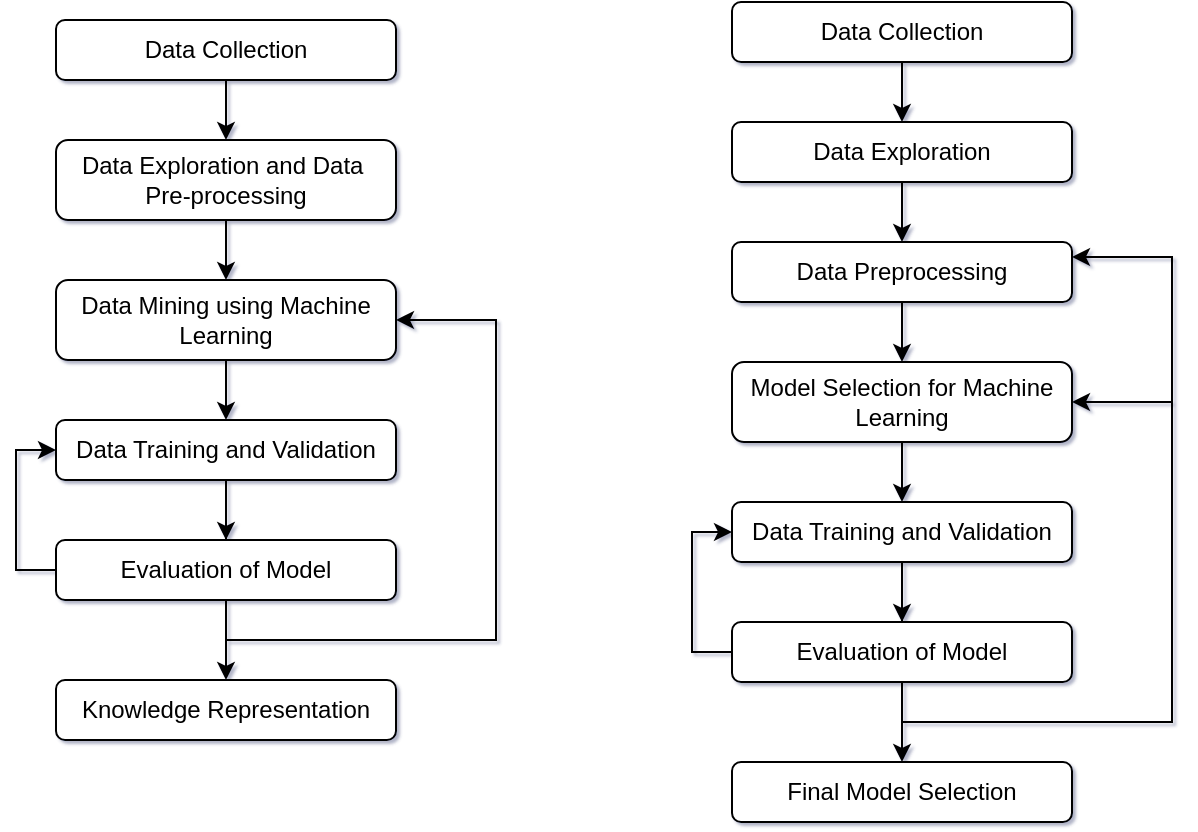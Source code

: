 <mxfile version="16.1.2" type="github">
  <diagram id="FX8i28v6ALJ41eQ0youm" name="Page-1">
    <mxGraphModel dx="782" dy="468" grid="0" gridSize="10" guides="1" tooltips="1" connect="1" arrows="1" fold="1" page="1" pageScale="1" pageWidth="850" pageHeight="1100" math="0" shadow="1">
      <root>
        <mxCell id="0" />
        <mxCell id="1" parent="0" />
        <mxCell id="2RTaUK1AVF6JFANS6o6v-21" style="edgeStyle=orthogonalEdgeStyle;rounded=0;orthogonalLoop=1;jettySize=auto;html=1;entryX=0.5;entryY=0;entryDx=0;entryDy=0;" edge="1" parent="1" source="zBQTuYq3hA4U5t25oT-_-1" target="2RTaUK1AVF6JFANS6o6v-19">
          <mxGeometry relative="1" as="geometry" />
        </mxCell>
        <mxCell id="zBQTuYq3hA4U5t25oT-_-1" value="Data Collection" style="rounded=1;whiteSpace=wrap;html=1;" parent="1" vertex="1">
          <mxGeometry x="240" y="120" width="170" height="30" as="geometry" />
        </mxCell>
        <mxCell id="zBQTuYq3hA4U5t25oT-_-6" style="edgeStyle=orthogonalEdgeStyle;rounded=0;orthogonalLoop=1;jettySize=auto;html=1;entryX=0.5;entryY=0;entryDx=0;entryDy=0;" parent="1" source="zBQTuYq3hA4U5t25oT-_-7" target="zBQTuYq3hA4U5t25oT-_-8" edge="1">
          <mxGeometry relative="1" as="geometry" />
        </mxCell>
        <mxCell id="zBQTuYq3hA4U5t25oT-_-7" value="Data Mining using Machine Learning" style="rounded=1;whiteSpace=wrap;html=1;" parent="1" vertex="1">
          <mxGeometry x="240" y="250" width="170" height="40" as="geometry" />
        </mxCell>
        <mxCell id="zBQTuYq3hA4U5t25oT-_-15" style="edgeStyle=orthogonalEdgeStyle;rounded=0;orthogonalLoop=1;jettySize=auto;html=1;entryX=0.5;entryY=0;entryDx=0;entryDy=0;" parent="1" source="zBQTuYq3hA4U5t25oT-_-8" target="zBQTuYq3hA4U5t25oT-_-13" edge="1">
          <mxGeometry relative="1" as="geometry" />
        </mxCell>
        <mxCell id="zBQTuYq3hA4U5t25oT-_-18" style="edgeStyle=orthogonalEdgeStyle;rounded=0;orthogonalLoop=1;jettySize=auto;html=1;entryX=1;entryY=0.5;entryDx=0;entryDy=0;" parent="1" source="zBQTuYq3hA4U5t25oT-_-8" target="zBQTuYq3hA4U5t25oT-_-7" edge="1">
          <mxGeometry relative="1" as="geometry">
            <Array as="points">
              <mxPoint x="325" y="430" />
              <mxPoint x="460" y="430" />
              <mxPoint x="460" y="270" />
            </Array>
          </mxGeometry>
        </mxCell>
        <mxCell id="zBQTuYq3hA4U5t25oT-_-8" value="Data Training and Validation" style="rounded=1;whiteSpace=wrap;html=1;" parent="1" vertex="1">
          <mxGeometry x="240" y="320" width="170" height="30" as="geometry" />
        </mxCell>
        <mxCell id="zBQTuYq3hA4U5t25oT-_-12" style="edgeStyle=orthogonalEdgeStyle;rounded=0;orthogonalLoop=1;jettySize=auto;html=1;entryX=0.5;entryY=0;entryDx=0;entryDy=0;" parent="1" source="zBQTuYq3hA4U5t25oT-_-13" target="zBQTuYq3hA4U5t25oT-_-14" edge="1">
          <mxGeometry relative="1" as="geometry" />
        </mxCell>
        <mxCell id="zBQTuYq3hA4U5t25oT-_-19" style="edgeStyle=orthogonalEdgeStyle;rounded=0;orthogonalLoop=1;jettySize=auto;html=1;entryX=0;entryY=0.5;entryDx=0;entryDy=0;" parent="1" source="zBQTuYq3hA4U5t25oT-_-13" target="zBQTuYq3hA4U5t25oT-_-8" edge="1">
          <mxGeometry relative="1" as="geometry">
            <Array as="points">
              <mxPoint x="220" y="395" />
              <mxPoint x="220" y="335" />
            </Array>
          </mxGeometry>
        </mxCell>
        <mxCell id="zBQTuYq3hA4U5t25oT-_-13" value="Evaluation of Model" style="rounded=1;whiteSpace=wrap;html=1;" parent="1" vertex="1">
          <mxGeometry x="240" y="380" width="170" height="30" as="geometry" />
        </mxCell>
        <mxCell id="zBQTuYq3hA4U5t25oT-_-14" value="Knowledge Representation" style="rounded=1;whiteSpace=wrap;html=1;" parent="1" vertex="1">
          <mxGeometry x="240" y="450" width="170" height="30" as="geometry" />
        </mxCell>
        <mxCell id="2RTaUK1AVF6JFANS6o6v-1" style="edgeStyle=orthogonalEdgeStyle;rounded=0;orthogonalLoop=1;jettySize=auto;html=1;entryX=0.5;entryY=0;entryDx=0;entryDy=0;" edge="1" parent="1" source="2RTaUK1AVF6JFANS6o6v-2" target="2RTaUK1AVF6JFANS6o6v-4">
          <mxGeometry relative="1" as="geometry" />
        </mxCell>
        <mxCell id="2RTaUK1AVF6JFANS6o6v-2" value="Data Collection" style="rounded=1;whiteSpace=wrap;html=1;" vertex="1" parent="1">
          <mxGeometry x="578" y="111" width="170" height="30" as="geometry" />
        </mxCell>
        <mxCell id="2RTaUK1AVF6JFANS6o6v-3" style="edgeStyle=orthogonalEdgeStyle;rounded=0;orthogonalLoop=1;jettySize=auto;html=1;entryX=0.5;entryY=0;entryDx=0;entryDy=0;" edge="1" parent="1" source="2RTaUK1AVF6JFANS6o6v-4" target="2RTaUK1AVF6JFANS6o6v-6">
          <mxGeometry relative="1" as="geometry" />
        </mxCell>
        <mxCell id="2RTaUK1AVF6JFANS6o6v-4" value="Data Exploration" style="rounded=1;whiteSpace=wrap;html=1;" vertex="1" parent="1">
          <mxGeometry x="578" y="171" width="170" height="30" as="geometry" />
        </mxCell>
        <mxCell id="2RTaUK1AVF6JFANS6o6v-5" style="edgeStyle=orthogonalEdgeStyle;rounded=0;orthogonalLoop=1;jettySize=auto;html=1;entryX=0.5;entryY=0;entryDx=0;entryDy=0;" edge="1" parent="1" source="2RTaUK1AVF6JFANS6o6v-6" target="2RTaUK1AVF6JFANS6o6v-8">
          <mxGeometry relative="1" as="geometry" />
        </mxCell>
        <mxCell id="2RTaUK1AVF6JFANS6o6v-6" value="Data Preprocessing" style="rounded=1;whiteSpace=wrap;html=1;" vertex="1" parent="1">
          <mxGeometry x="578" y="231" width="170" height="30" as="geometry" />
        </mxCell>
        <mxCell id="2RTaUK1AVF6JFANS6o6v-7" style="edgeStyle=orthogonalEdgeStyle;rounded=0;orthogonalLoop=1;jettySize=auto;html=1;entryX=0.5;entryY=0;entryDx=0;entryDy=0;" edge="1" parent="1" source="2RTaUK1AVF6JFANS6o6v-8" target="2RTaUK1AVF6JFANS6o6v-12">
          <mxGeometry relative="1" as="geometry" />
        </mxCell>
        <mxCell id="2RTaUK1AVF6JFANS6o6v-8" value="Model Selection for Machine Learning" style="rounded=1;whiteSpace=wrap;html=1;" vertex="1" parent="1">
          <mxGeometry x="578" y="291" width="170" height="40" as="geometry" />
        </mxCell>
        <mxCell id="2RTaUK1AVF6JFANS6o6v-9" style="edgeStyle=orthogonalEdgeStyle;rounded=0;orthogonalLoop=1;jettySize=auto;html=1;entryX=0.5;entryY=0;entryDx=0;entryDy=0;" edge="1" parent="1" source="2RTaUK1AVF6JFANS6o6v-12" target="2RTaUK1AVF6JFANS6o6v-15">
          <mxGeometry relative="1" as="geometry" />
        </mxCell>
        <mxCell id="2RTaUK1AVF6JFANS6o6v-10" style="edgeStyle=orthogonalEdgeStyle;rounded=0;orthogonalLoop=1;jettySize=auto;html=1;entryX=1;entryY=0.25;entryDx=0;entryDy=0;" edge="1" parent="1" source="2RTaUK1AVF6JFANS6o6v-12" target="2RTaUK1AVF6JFANS6o6v-6">
          <mxGeometry relative="1" as="geometry">
            <Array as="points">
              <mxPoint x="663" y="471" />
              <mxPoint x="798" y="471" />
              <mxPoint x="798" y="239" />
            </Array>
          </mxGeometry>
        </mxCell>
        <mxCell id="2RTaUK1AVF6JFANS6o6v-11" style="edgeStyle=orthogonalEdgeStyle;rounded=0;orthogonalLoop=1;jettySize=auto;html=1;entryX=1;entryY=0.5;entryDx=0;entryDy=0;" edge="1" parent="1" source="2RTaUK1AVF6JFANS6o6v-12" target="2RTaUK1AVF6JFANS6o6v-8">
          <mxGeometry relative="1" as="geometry">
            <Array as="points">
              <mxPoint x="663" y="471" />
              <mxPoint x="798" y="471" />
              <mxPoint x="798" y="311" />
            </Array>
          </mxGeometry>
        </mxCell>
        <mxCell id="2RTaUK1AVF6JFANS6o6v-12" value="Data Training and Validation" style="rounded=1;whiteSpace=wrap;html=1;" vertex="1" parent="1">
          <mxGeometry x="578" y="361" width="170" height="30" as="geometry" />
        </mxCell>
        <mxCell id="2RTaUK1AVF6JFANS6o6v-13" style="edgeStyle=orthogonalEdgeStyle;rounded=0;orthogonalLoop=1;jettySize=auto;html=1;entryX=0.5;entryY=0;entryDx=0;entryDy=0;" edge="1" parent="1" source="2RTaUK1AVF6JFANS6o6v-15" target="2RTaUK1AVF6JFANS6o6v-16">
          <mxGeometry relative="1" as="geometry" />
        </mxCell>
        <mxCell id="2RTaUK1AVF6JFANS6o6v-14" style="edgeStyle=orthogonalEdgeStyle;rounded=0;orthogonalLoop=1;jettySize=auto;html=1;entryX=0;entryY=0.5;entryDx=0;entryDy=0;" edge="1" parent="1" source="2RTaUK1AVF6JFANS6o6v-15" target="2RTaUK1AVF6JFANS6o6v-12">
          <mxGeometry relative="1" as="geometry">
            <Array as="points">
              <mxPoint x="558" y="436" />
              <mxPoint x="558" y="376" />
            </Array>
          </mxGeometry>
        </mxCell>
        <mxCell id="2RTaUK1AVF6JFANS6o6v-15" value="Evaluation of Model" style="rounded=1;whiteSpace=wrap;html=1;" vertex="1" parent="1">
          <mxGeometry x="578" y="421" width="170" height="30" as="geometry" />
        </mxCell>
        <mxCell id="2RTaUK1AVF6JFANS6o6v-16" value="Final Model Selection" style="rounded=1;whiteSpace=wrap;html=1;" vertex="1" parent="1">
          <mxGeometry x="578" y="491" width="170" height="30" as="geometry" />
        </mxCell>
        <mxCell id="2RTaUK1AVF6JFANS6o6v-22" style="edgeStyle=orthogonalEdgeStyle;rounded=0;orthogonalLoop=1;jettySize=auto;html=1;entryX=0.5;entryY=0;entryDx=0;entryDy=0;" edge="1" parent="1" source="2RTaUK1AVF6JFANS6o6v-19" target="zBQTuYq3hA4U5t25oT-_-7">
          <mxGeometry relative="1" as="geometry" />
        </mxCell>
        <mxCell id="2RTaUK1AVF6JFANS6o6v-19" value="Data Exploration and Data&amp;nbsp; Pre-processing" style="rounded=1;whiteSpace=wrap;html=1;" vertex="1" parent="1">
          <mxGeometry x="240" y="180" width="170" height="40" as="geometry" />
        </mxCell>
      </root>
    </mxGraphModel>
  </diagram>
</mxfile>
